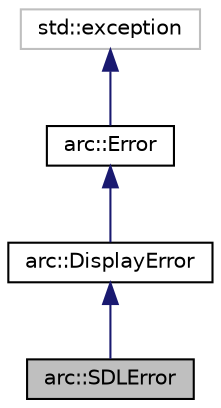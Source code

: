 digraph "arc::SDLError"
{
 // LATEX_PDF_SIZE
  edge [fontname="Helvetica",fontsize="10",labelfontname="Helvetica",labelfontsize="10"];
  node [fontname="Helvetica",fontsize="10",shape=record];
  Node1 [label="arc::SDLError",height=0.2,width=0.4,color="black", fillcolor="grey75", style="filled", fontcolor="black",tooltip="Errors related to SDL2 display library."];
  Node2 -> Node1 [dir="back",color="midnightblue",fontsize="10",style="solid",fontname="Helvetica"];
  Node2 [label="arc::DisplayError",height=0.2,width=0.4,color="black", fillcolor="white", style="filled",URL="$classarc_1_1DisplayError.html",tooltip="Errors related to display libraries."];
  Node3 -> Node2 [dir="back",color="midnightblue",fontsize="10",style="solid",fontname="Helvetica"];
  Node3 [label="arc::Error",height=0.2,width=0.4,color="black", fillcolor="white", style="filled",URL="$classarc_1_1Error.html",tooltip="Standard arcade error."];
  Node4 -> Node3 [dir="back",color="midnightblue",fontsize="10",style="solid",fontname="Helvetica"];
  Node4 [label="std::exception",height=0.2,width=0.4,color="grey75", fillcolor="white", style="filled",tooltip=" "];
}
